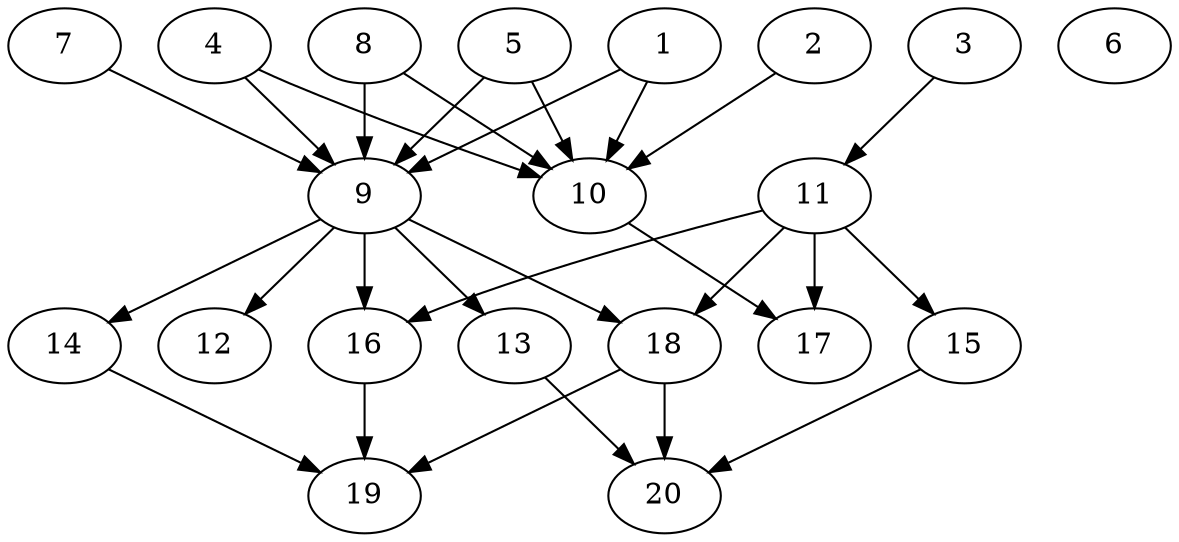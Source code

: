 // DAG automatically generated by daggen at Tue Jul 23 14:23:30 2019
// ./daggen --dot -n 20 --ccr 0.3 --fat 0.6 --regular 0.5 --density 0.6 --mindata 5242880 --maxdata 52428800 
digraph G {
  1 [size="87565653", alpha="0.09", expect_size="26269696"] 
  1 -> 9 [size ="26269696"]
  1 -> 10 [size ="26269696"]
  2 [size="167785813", alpha="0.15", expect_size="50335744"] 
  2 -> 10 [size ="50335744"]
  3 [size="20145493", alpha="0.15", expect_size="6043648"] 
  3 -> 11 [size ="6043648"]
  4 [size="53790720", alpha="0.18", expect_size="16137216"] 
  4 -> 9 [size ="16137216"]
  4 -> 10 [size ="16137216"]
  5 [size="81633280", alpha="0.09", expect_size="24489984"] 
  5 -> 9 [size ="24489984"]
  5 -> 10 [size ="24489984"]
  6 [size="154152960", alpha="0.05", expect_size="46245888"] 
  7 [size="38031360", alpha="0.17", expect_size="11409408"] 
  7 -> 9 [size ="11409408"]
  8 [size="74550613", alpha="0.18", expect_size="22365184"] 
  8 -> 9 [size ="22365184"]
  8 -> 10 [size ="22365184"]
  9 [size="174578347", alpha="0.10", expect_size="52373504"] 
  9 -> 12 [size ="52373504"]
  9 -> 13 [size ="52373504"]
  9 -> 14 [size ="52373504"]
  9 -> 16 [size ="52373504"]
  9 -> 18 [size ="52373504"]
  10 [size="173243733", alpha="0.03", expect_size="51973120"] 
  10 -> 17 [size ="51973120"]
  11 [size="119603200", alpha="0.16", expect_size="35880960"] 
  11 -> 15 [size ="35880960"]
  11 -> 16 [size ="35880960"]
  11 -> 17 [size ="35880960"]
  11 -> 18 [size ="35880960"]
  12 [size="35106133", alpha="0.10", expect_size="10531840"] 
  13 [size="154016427", alpha="0.18", expect_size="46204928"] 
  13 -> 20 [size ="46204928"]
  14 [size="113472853", alpha="0.15", expect_size="34041856"] 
  14 -> 19 [size ="34041856"]
  15 [size="93876907", alpha="0.18", expect_size="28163072"] 
  15 -> 20 [size ="28163072"]
  16 [size="167321600", alpha="0.17", expect_size="50196480"] 
  16 -> 19 [size ="50196480"]
  17 [size="50670933", alpha="0.05", expect_size="15201280"] 
  18 [size="27125760", alpha="0.00", expect_size="8137728"] 
  18 -> 19 [size ="8137728"]
  18 -> 20 [size ="8137728"]
  19 [size="170560853", alpha="0.13", expect_size="51168256"] 
  20 [size="89234773", alpha="0.08", expect_size="26770432"] 
}
